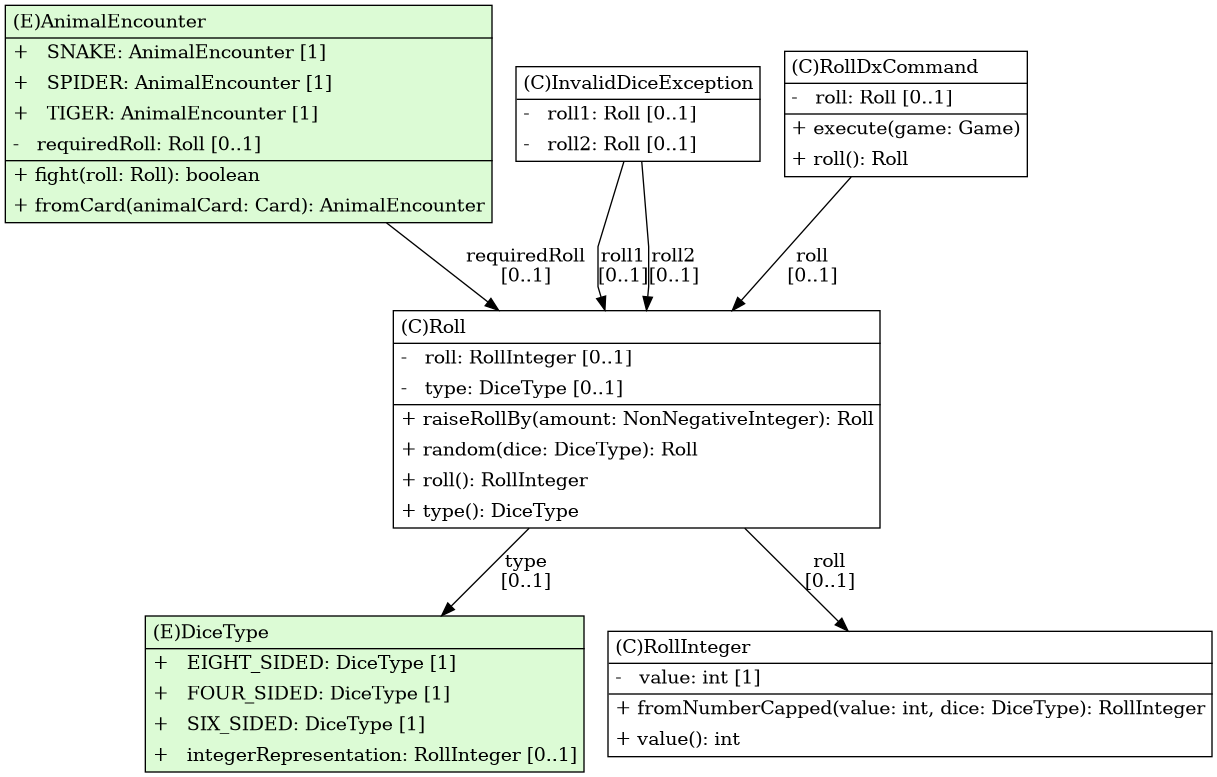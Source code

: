 @startuml

/' diagram meta data start
config=StructureConfiguration;
{
  "projectClassification": {
    "searchMode": "OpenProject", // OpenProject, AllProjects
    "includedProjects": "",
    "pathEndKeywords": "*.impl",
    "isClientPath": "",
    "isClientName": "",
    "isTestPath": "",
    "isTestName": "",
    "isMappingPath": "",
    "isMappingName": "",
    "isDataAccessPath": "",
    "isDataAccessName": "",
    "isDataStructurePath": "",
    "isDataStructureName": "",
    "isInterfaceStructuresPath": "",
    "isInterfaceStructuresName": "",
    "isEntryPointPath": "",
    "isEntryPointName": "",
    "treatFinalFieldsAsMandatory": false
  },
  "graphRestriction": {
    "classPackageExcludeFilter": "",
    "classPackageIncludeFilter": "",
    "classNameExcludeFilter": "",
    "classNameIncludeFilter": "",
    "methodNameExcludeFilter": "",
    "methodNameIncludeFilter": "",
    "removeByInheritance": "", // inheritance/annotation based filtering is done in a second step
    "removeByAnnotation": "",
    "removeByClassPackage": "", // cleanup the graph after inheritance/annotation based filtering is done
    "removeByClassName": "",
    "cutMappings": false,
    "cutEnum": false,
    "cutTests": true,
    "cutClient": true,
    "cutDataAccess": true,
    "cutInterfaceStructures": false,
    "cutDataStructures": true,
    "cutGetterAndSetter": true,
    "cutConstructors": true
  },
  "graphTraversal": {
    "forwardDepth": 1,
    "backwardDepth": 1,
    "classPackageExcludeFilter": "",
    "classPackageIncludeFilter": "",
    "classNameExcludeFilter": "",
    "classNameIncludeFilter": "",
    "methodNameExcludeFilter": "",
    "methodNameIncludeFilter": "",
    "hideMappings": false,
    "hideDataStructures": false,
    "hidePrivateMethods": false,
    "hideInterfaceCalls": false, // indirection: implementation -> interface (is hidden) -> implementation
    "onlyShowApplicationEntryPoints": false, // root node is included
    "useMethodCallsForStructureDiagram": "No" // ForwardOnly, BothDirections, No
  },
  "details": {
    "aggregation": "GroupByClass", // ByClass, GroupByClass, None
    "showClassGenericTypes": true,
    "showMethods": true,
    "showMethodParameterNames": true,
    "showMethodParameterTypes": true,
    "showMethodReturnType": true,
    "showPackageLevels": 0,
    "showDetailedClassStructure": true
  },
  "rootClass": "de.dhbw.karlsruhe.ase.domain.dice.Roll",
  "extensionCallbackMethod": "" // qualified.class.name#methodName - signature: public static String method(String)
}
diagram meta data end '/



digraph g {
    rankdir="TB"
    splines=polyline
    

'nodes 
AnimalEncounter593698258[
	label=<<TABLE BORDER="1" CELLBORDER="0" CELLPADDING="4" CELLSPACING="0">
<TR><TD ALIGN="LEFT" >(E)AnimalEncounter</TD></TR>
<HR/>
<TR><TD ALIGN="LEFT" >+   SNAKE: AnimalEncounter [1]</TD></TR>
<TR><TD ALIGN="LEFT" >+   SPIDER: AnimalEncounter [1]</TD></TR>
<TR><TD ALIGN="LEFT" >+   TIGER: AnimalEncounter [1]</TD></TR>
<TR><TD ALIGN="LEFT" >-   requiredRoll: Roll [0..1]</TD></TR>
<HR/>
<TR><TD ALIGN="LEFT" >+ fight(roll: Roll): boolean</TD></TR>
<TR><TD ALIGN="LEFT" >+ fromCard(animalCard: Card): AnimalEncounter</TD></TR>
</TABLE>>
	style=filled
	margin=0
	shape=plaintext
	fillcolor="#DCFBD5"
];

DiceType1746401859[
	label=<<TABLE BORDER="1" CELLBORDER="0" CELLPADDING="4" CELLSPACING="0">
<TR><TD ALIGN="LEFT" >(E)DiceType</TD></TR>
<HR/>
<TR><TD ALIGN="LEFT" >+   EIGHT_SIDED: DiceType [1]</TD></TR>
<TR><TD ALIGN="LEFT" >+   FOUR_SIDED: DiceType [1]</TD></TR>
<TR><TD ALIGN="LEFT" >+   SIX_SIDED: DiceType [1]</TD></TR>
<TR><TD ALIGN="LEFT" >+   integerRepresentation: RollInteger [0..1]</TD></TR>
</TABLE>>
	style=filled
	margin=0
	shape=plaintext
	fillcolor="#DCFBD5"
];

InvalidDiceException1746401859[
	label=<<TABLE BORDER="1" CELLBORDER="0" CELLPADDING="4" CELLSPACING="0">
<TR><TD ALIGN="LEFT" >(C)InvalidDiceException</TD></TR>
<HR/>
<TR><TD ALIGN="LEFT" >-   roll1: Roll [0..1]</TD></TR>
<TR><TD ALIGN="LEFT" >-   roll2: Roll [0..1]</TD></TR>
</TABLE>>
	style=filled
	margin=0
	shape=plaintext
	fillcolor="#FFFFFF"
];

Roll1746401859[
	label=<<TABLE BORDER="1" CELLBORDER="0" CELLPADDING="4" CELLSPACING="0">
<TR><TD ALIGN="LEFT" >(C)Roll</TD></TR>
<HR/>
<TR><TD ALIGN="LEFT" >-   roll: RollInteger [0..1]</TD></TR>
<TR><TD ALIGN="LEFT" >-   type: DiceType [0..1]</TD></TR>
<HR/>
<TR><TD ALIGN="LEFT" >+ raiseRollBy(amount: NonNegativeInteger): Roll</TD></TR>
<TR><TD ALIGN="LEFT" >+ random(dice: DiceType): Roll</TD></TR>
<TR><TD ALIGN="LEFT" >+ roll(): RollInteger</TD></TR>
<TR><TD ALIGN="LEFT" >+ type(): DiceType</TD></TR>
</TABLE>>
	style=filled
	margin=0
	shape=plaintext
	fillcolor="#FFFFFF"
];

RollDxCommand1702927325[
	label=<<TABLE BORDER="1" CELLBORDER="0" CELLPADDING="4" CELLSPACING="0">
<TR><TD ALIGN="LEFT" >(C)RollDxCommand</TD></TR>
<HR/>
<TR><TD ALIGN="LEFT" >-   roll: Roll [0..1]</TD></TR>
<HR/>
<TR><TD ALIGN="LEFT" >+ execute(game: Game)</TD></TR>
<TR><TD ALIGN="LEFT" >+ roll(): Roll</TD></TR>
</TABLE>>
	style=filled
	margin=0
	shape=plaintext
	fillcolor="#FFFFFF"
];

RollInteger1746401859[
	label=<<TABLE BORDER="1" CELLBORDER="0" CELLPADDING="4" CELLSPACING="0">
<TR><TD ALIGN="LEFT" >(C)RollInteger</TD></TR>
<HR/>
<TR><TD ALIGN="LEFT" >-   value: int [1]</TD></TR>
<HR/>
<TR><TD ALIGN="LEFT" >+ fromNumberCapped(value: int, dice: DiceType): RollInteger</TD></TR>
<TR><TD ALIGN="LEFT" >+ value(): int</TD></TR>
</TABLE>>
	style=filled
	margin=0
	shape=plaintext
	fillcolor="#FFFFFF"
];

'edges    
AnimalEncounter593698258 -> Roll1746401859[label="requiredRoll
[0..1]"];
InvalidDiceException1746401859 -> Roll1746401859[label="roll1
[0..1]"];
InvalidDiceException1746401859 -> Roll1746401859[label="roll2
[0..1]"];
Roll1746401859 -> DiceType1746401859[label="type
[0..1]"];
Roll1746401859 -> RollInteger1746401859[label="roll
[0..1]"];
RollDxCommand1702927325 -> Roll1746401859[label="roll
[0..1]"];
    
}
@enduml